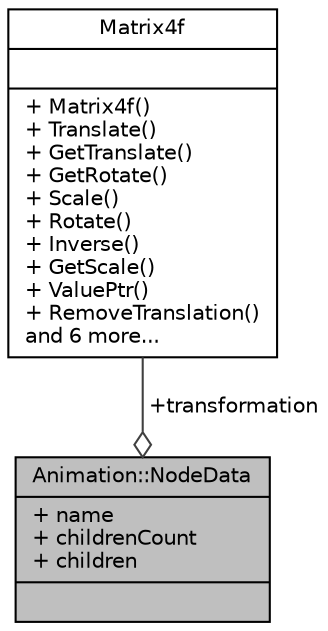 digraph "Animation::NodeData"
{
 // LATEX_PDF_SIZE
  edge [fontname="Helvetica",fontsize="10",labelfontname="Helvetica",labelfontsize="10"];
  node [fontname="Helvetica",fontsize="10",shape=record];
  Node1 [label="{Animation::NodeData\n|+ name\l+ childrenCount\l+ children\l|}",height=0.2,width=0.4,color="black", fillcolor="grey75", style="filled", fontcolor="black",tooltip="Contains all the animation that has been extracted from a file via assimp."];
  Node2 -> Node1 [color="grey25",fontsize="10",style="solid",label=" +transformation" ,arrowhead="odiamond",fontname="Helvetica"];
  Node2 [label="{Matrix4f\n||+ Matrix4f()\l+ Translate()\l+ GetTranslate()\l+ GetRotate()\l+ Scale()\l+ Rotate()\l+ Inverse()\l+ GetScale()\l+ ValuePtr()\l+ RemoveTranslation()\land 6 more...\l}",height=0.2,width=0.4,color="black", fillcolor="white", style="filled",URL="$class_matrix4f.html",tooltip=" "];
}

